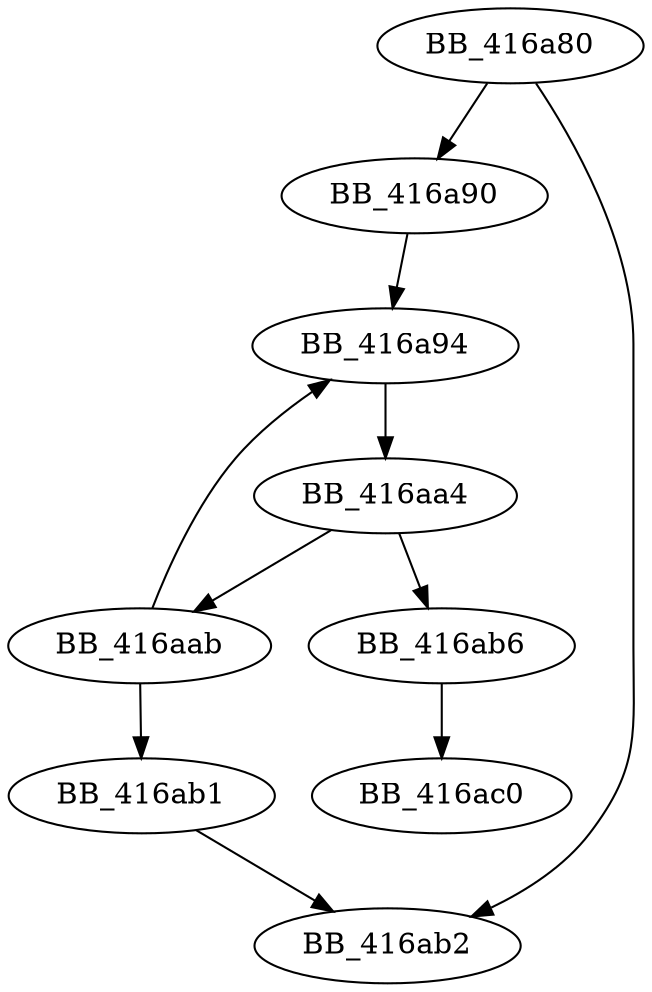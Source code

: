 DiGraph __strcats{
BB_416a80->BB_416a90
BB_416a80->BB_416ab2
BB_416a90->BB_416a94
BB_416a94->BB_416aa4
BB_416aa4->BB_416aab
BB_416aa4->BB_416ab6
BB_416aab->BB_416a94
BB_416aab->BB_416ab1
BB_416ab1->BB_416ab2
BB_416ab6->BB_416ac0
}

